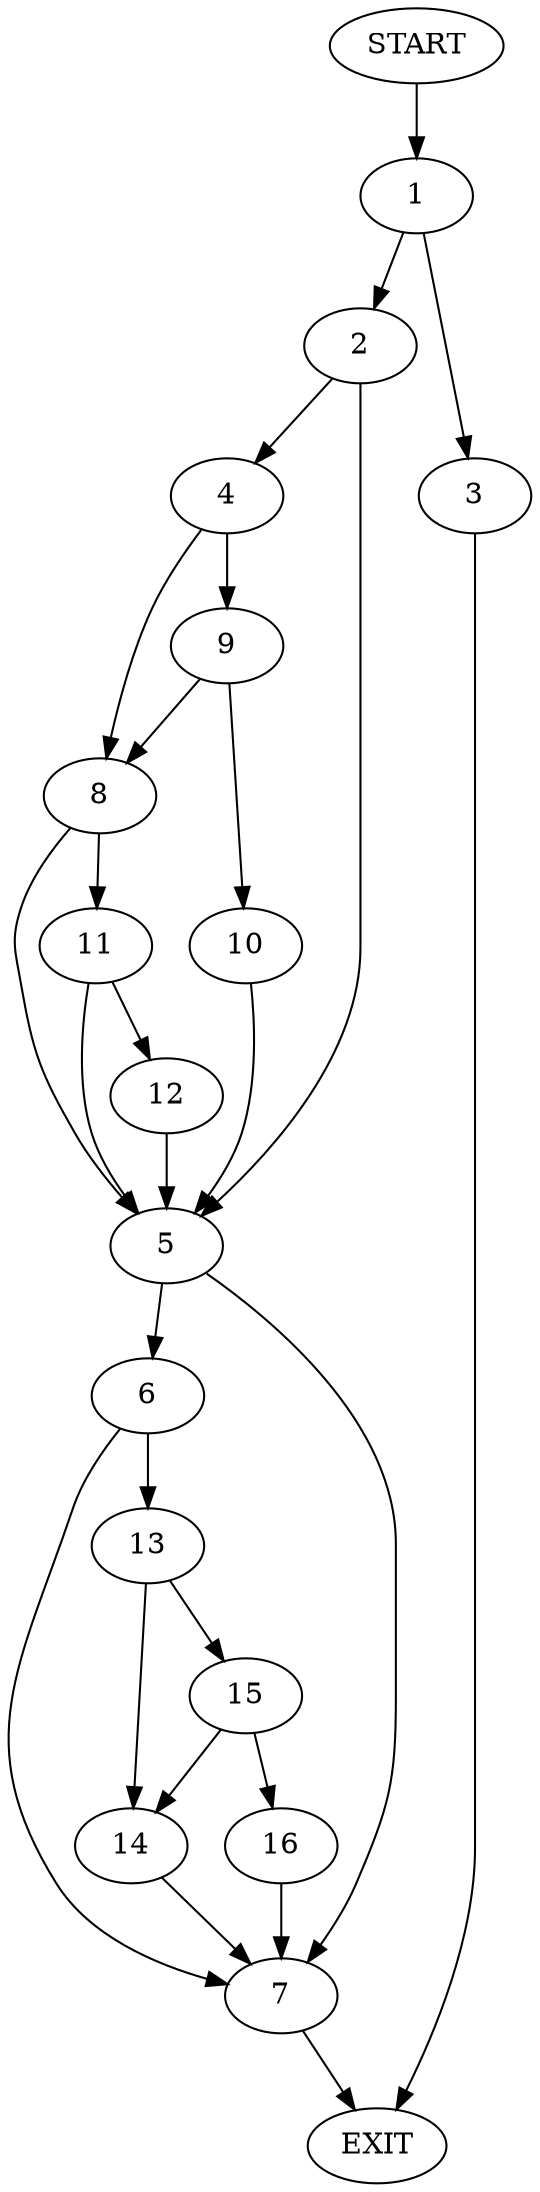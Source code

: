 digraph {
0 [label="START"]
17 [label="EXIT"]
0 -> 1
1 -> 2
1 -> 3
3 -> 17
2 -> 4
2 -> 5
5 -> 6
5 -> 7
4 -> 8
4 -> 9
9 -> 8
9 -> 10
8 -> 5
8 -> 11
10 -> 5
11 -> 12
11 -> 5
12 -> 5
7 -> 17
6 -> 13
6 -> 7
13 -> 14
13 -> 15
14 -> 7
15 -> 16
15 -> 14
16 -> 7
}
